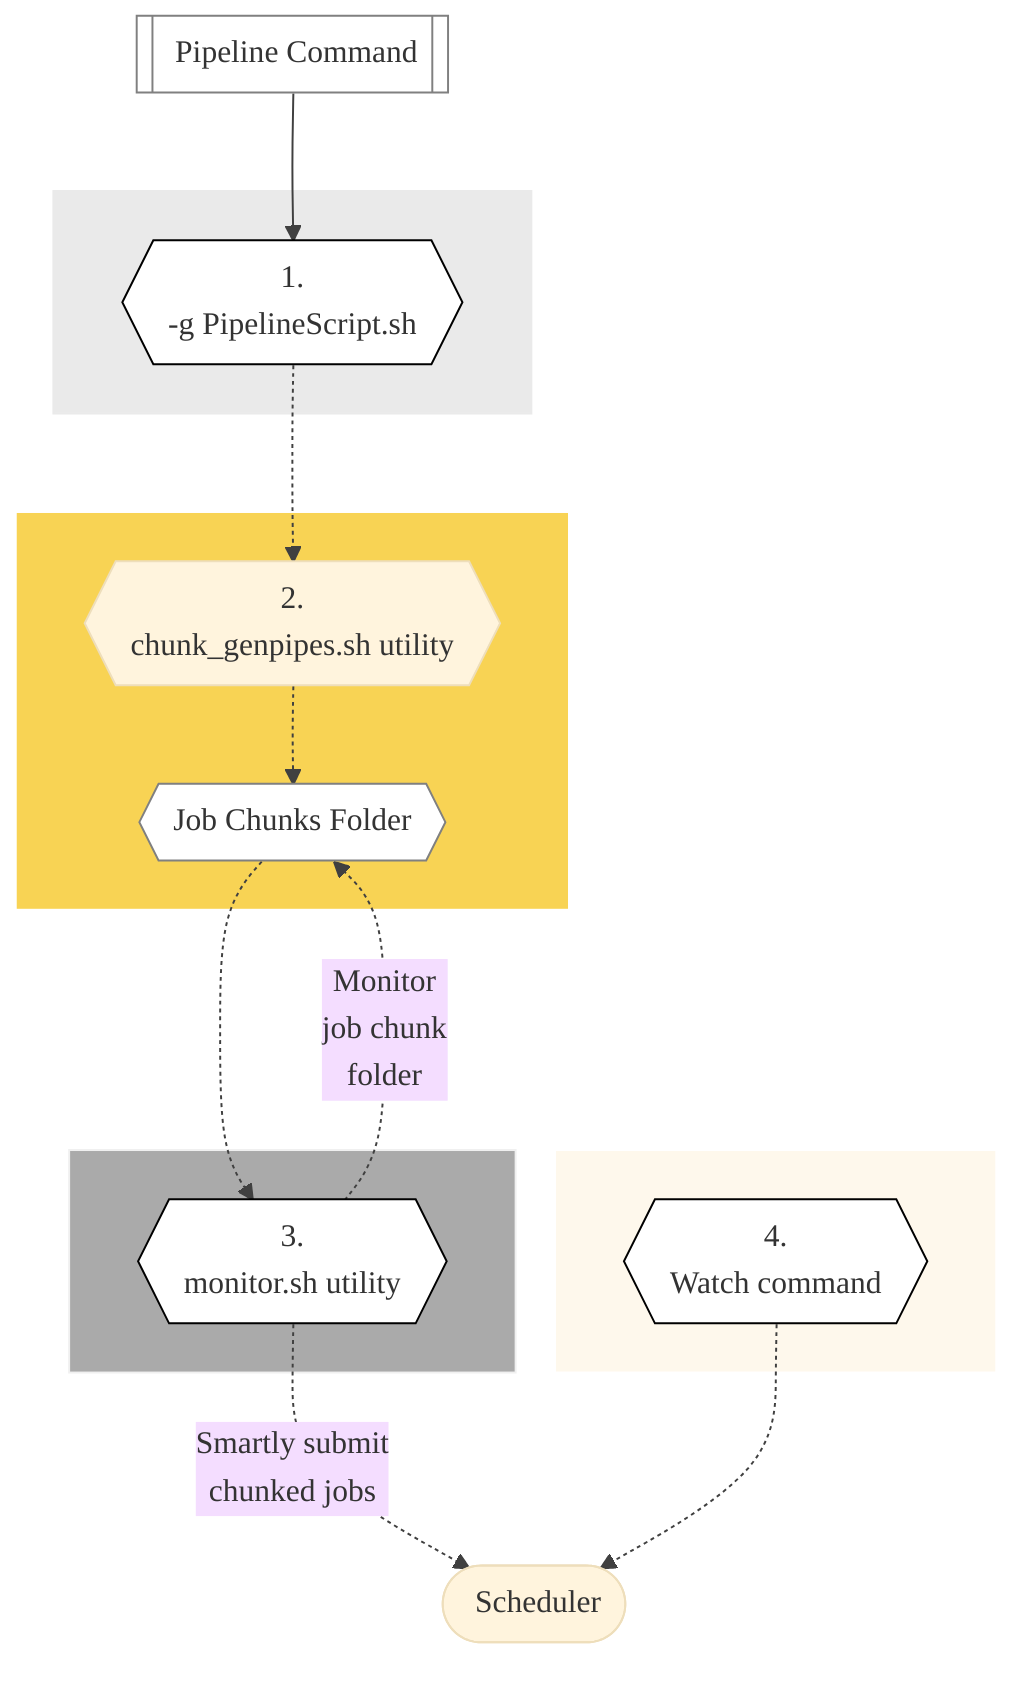 %%{init: {'theme': 'base', 'themeVariables': { 'lineColor': '#404040'}, 'fontFamily': 'Montserrat', 'fontSize': 10}}%%

        %% GenPipes Diagram for monitor.sh working
        %% Ref: https://bitbucket.org/mugqic/genpipes/src/master/utils/monitor.sh
        %% Author Shaloo Shalini <shalz@hotmail.com>

        graph TD
          InputBW[[fa:fa-file-archive-o Pipeline Command]]:::inputfill
          Node1{{ 1. <br/> -g PipelineScript.sh }}:::nodefill
          Node2{{ 2. <br/> chunk_genpipes.sh utility }}
          Node2out{{ Job Chunks Folder }}:::inputfill
          Node3{{ 3. <br/> monitor.sh utility }}:::nodefill
          Node4{{ 4. <br/>Watch command }}:::nodefill
          Scheduler([fa:fa-sticky-note-o Scheduler ])

          InputBW --> Node1
          Node1 -.-> Node2 -.-> Node2out -.-> Node3 
          Node3 -. Smartly submit <br/> chunked jobs .-> Scheduler
          Node3 -. Monitor <br/> job chunk <br/> folder .-> Node2out
          Node4 -.-> Scheduler
 
          subgraph pipeline[" "]
            Node1
          end

          subgraph chunk[" "]
            Node2
            Node2out
          end

           subgraph monitorutil[" "]
            Node3
          end
          
           subgraph monitor[" "]
            Node4
          end

          classDef inputfill fill:#ffffff,stroke:gray,stroke-width:1px
          classDef nodefill fill:#ffffff,stroke:black,stroke-width:1px
          classDef whiterect fill:#eaeaea,stroke:#eaeaea
          classDef yellowrect fill:#f8d354,stroke:#ffffff
          classDef creamrect fill:#fef8ec, stroke:#ffffff
          classDef lightgrect fill:#aaaaaa, stroke:#f0f0f0

          class InputBW inputfill
          class pipeline whiterect
          class chunk yellowrect
          class monitor creamrect
          class monitorutil lightgrect